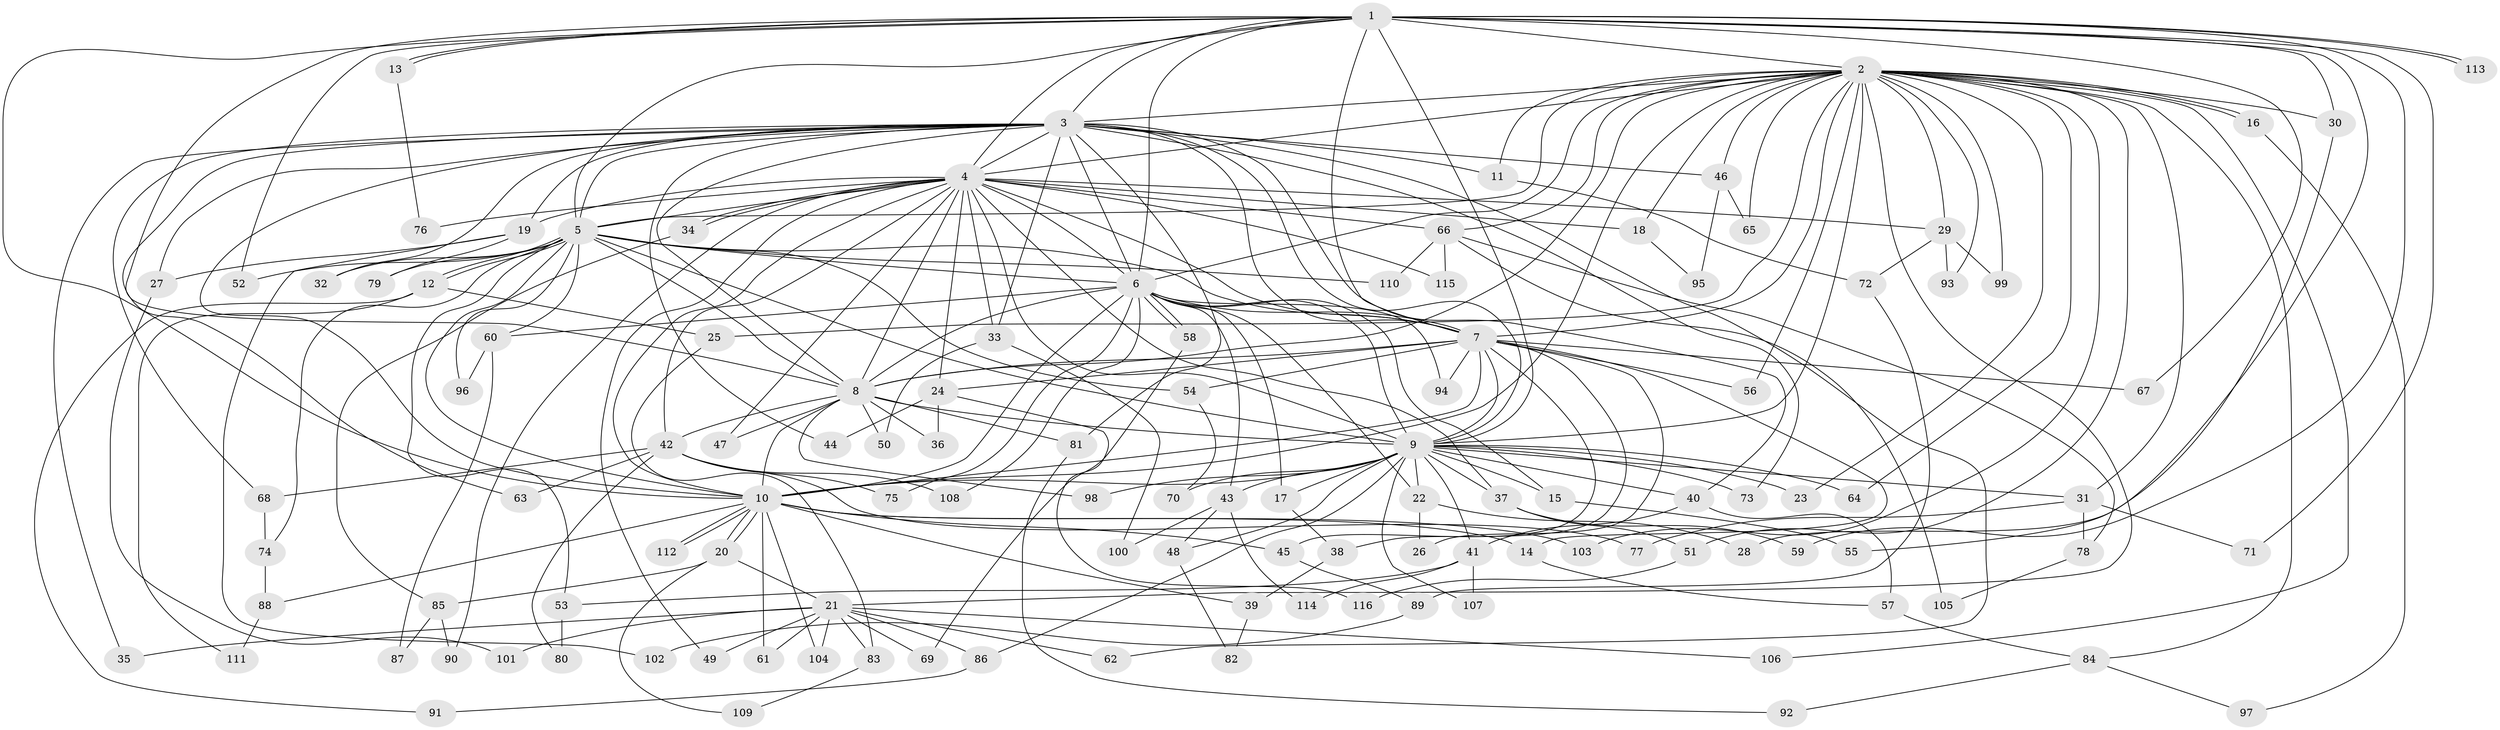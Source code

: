 // Generated by graph-tools (version 1.1) at 2025/49/03/09/25 03:49:35]
// undirected, 116 vertices, 257 edges
graph export_dot {
graph [start="1"]
  node [color=gray90,style=filled];
  1;
  2;
  3;
  4;
  5;
  6;
  7;
  8;
  9;
  10;
  11;
  12;
  13;
  14;
  15;
  16;
  17;
  18;
  19;
  20;
  21;
  22;
  23;
  24;
  25;
  26;
  27;
  28;
  29;
  30;
  31;
  32;
  33;
  34;
  35;
  36;
  37;
  38;
  39;
  40;
  41;
  42;
  43;
  44;
  45;
  46;
  47;
  48;
  49;
  50;
  51;
  52;
  53;
  54;
  55;
  56;
  57;
  58;
  59;
  60;
  61;
  62;
  63;
  64;
  65;
  66;
  67;
  68;
  69;
  70;
  71;
  72;
  73;
  74;
  75;
  76;
  77;
  78;
  79;
  80;
  81;
  82;
  83;
  84;
  85;
  86;
  87;
  88;
  89;
  90;
  91;
  92;
  93;
  94;
  95;
  96;
  97;
  98;
  99;
  100;
  101;
  102;
  103;
  104;
  105;
  106;
  107;
  108;
  109;
  110;
  111;
  112;
  113;
  114;
  115;
  116;
  1 -- 2;
  1 -- 3;
  1 -- 4;
  1 -- 5;
  1 -- 6;
  1 -- 7;
  1 -- 8;
  1 -- 9;
  1 -- 10;
  1 -- 13;
  1 -- 13;
  1 -- 28;
  1 -- 30;
  1 -- 52;
  1 -- 59;
  1 -- 67;
  1 -- 71;
  1 -- 113;
  1 -- 113;
  2 -- 3;
  2 -- 4;
  2 -- 5;
  2 -- 6;
  2 -- 7;
  2 -- 8;
  2 -- 9;
  2 -- 10;
  2 -- 11;
  2 -- 16;
  2 -- 16;
  2 -- 18;
  2 -- 21;
  2 -- 23;
  2 -- 25;
  2 -- 29;
  2 -- 30;
  2 -- 31;
  2 -- 46;
  2 -- 51;
  2 -- 56;
  2 -- 64;
  2 -- 65;
  2 -- 66;
  2 -- 84;
  2 -- 93;
  2 -- 99;
  2 -- 103;
  2 -- 106;
  3 -- 4;
  3 -- 5;
  3 -- 6;
  3 -- 7;
  3 -- 8;
  3 -- 9;
  3 -- 10;
  3 -- 11;
  3 -- 19;
  3 -- 27;
  3 -- 32;
  3 -- 33;
  3 -- 35;
  3 -- 40;
  3 -- 44;
  3 -- 46;
  3 -- 62;
  3 -- 63;
  3 -- 68;
  3 -- 73;
  3 -- 81;
  4 -- 5;
  4 -- 6;
  4 -- 7;
  4 -- 8;
  4 -- 9;
  4 -- 10;
  4 -- 18;
  4 -- 19;
  4 -- 24;
  4 -- 29;
  4 -- 33;
  4 -- 34;
  4 -- 34;
  4 -- 37;
  4 -- 42;
  4 -- 47;
  4 -- 49;
  4 -- 66;
  4 -- 76;
  4 -- 90;
  4 -- 115;
  5 -- 6;
  5 -- 7;
  5 -- 8;
  5 -- 9;
  5 -- 10;
  5 -- 12;
  5 -- 12;
  5 -- 32;
  5 -- 52;
  5 -- 53;
  5 -- 54;
  5 -- 60;
  5 -- 74;
  5 -- 79;
  5 -- 96;
  5 -- 110;
  6 -- 7;
  6 -- 8;
  6 -- 9;
  6 -- 10;
  6 -- 15;
  6 -- 17;
  6 -- 22;
  6 -- 43;
  6 -- 58;
  6 -- 58;
  6 -- 60;
  6 -- 75;
  6 -- 94;
  6 -- 108;
  7 -- 8;
  7 -- 9;
  7 -- 10;
  7 -- 14;
  7 -- 24;
  7 -- 26;
  7 -- 38;
  7 -- 45;
  7 -- 54;
  7 -- 56;
  7 -- 67;
  7 -- 94;
  8 -- 9;
  8 -- 10;
  8 -- 36;
  8 -- 42;
  8 -- 47;
  8 -- 50;
  8 -- 81;
  8 -- 98;
  9 -- 10;
  9 -- 15;
  9 -- 17;
  9 -- 22;
  9 -- 23;
  9 -- 31;
  9 -- 37;
  9 -- 40;
  9 -- 41;
  9 -- 43;
  9 -- 48;
  9 -- 64;
  9 -- 70;
  9 -- 73;
  9 -- 86;
  9 -- 98;
  9 -- 107;
  10 -- 14;
  10 -- 20;
  10 -- 20;
  10 -- 39;
  10 -- 45;
  10 -- 61;
  10 -- 88;
  10 -- 103;
  10 -- 104;
  10 -- 112;
  10 -- 112;
  11 -- 72;
  12 -- 25;
  12 -- 91;
  12 -- 111;
  13 -- 76;
  14 -- 57;
  15 -- 55;
  16 -- 97;
  17 -- 38;
  18 -- 95;
  19 -- 27;
  19 -- 79;
  19 -- 102;
  20 -- 21;
  20 -- 85;
  20 -- 109;
  21 -- 35;
  21 -- 49;
  21 -- 61;
  21 -- 62;
  21 -- 69;
  21 -- 83;
  21 -- 86;
  21 -- 101;
  21 -- 104;
  21 -- 106;
  22 -- 26;
  22 -- 28;
  24 -- 36;
  24 -- 44;
  24 -- 116;
  25 -- 83;
  27 -- 101;
  29 -- 72;
  29 -- 93;
  29 -- 99;
  30 -- 55;
  31 -- 71;
  31 -- 77;
  31 -- 78;
  33 -- 50;
  33 -- 100;
  34 -- 85;
  37 -- 51;
  37 -- 59;
  38 -- 39;
  39 -- 82;
  40 -- 41;
  40 -- 57;
  41 -- 53;
  41 -- 107;
  41 -- 114;
  42 -- 63;
  42 -- 68;
  42 -- 75;
  42 -- 77;
  42 -- 80;
  42 -- 108;
  43 -- 48;
  43 -- 100;
  43 -- 114;
  45 -- 89;
  46 -- 65;
  46 -- 95;
  48 -- 82;
  51 -- 116;
  53 -- 80;
  54 -- 70;
  57 -- 84;
  58 -- 69;
  60 -- 87;
  60 -- 96;
  66 -- 78;
  66 -- 105;
  66 -- 110;
  66 -- 115;
  68 -- 74;
  72 -- 89;
  74 -- 88;
  78 -- 105;
  81 -- 92;
  83 -- 109;
  84 -- 92;
  84 -- 97;
  85 -- 87;
  85 -- 90;
  86 -- 91;
  88 -- 111;
  89 -- 102;
}
